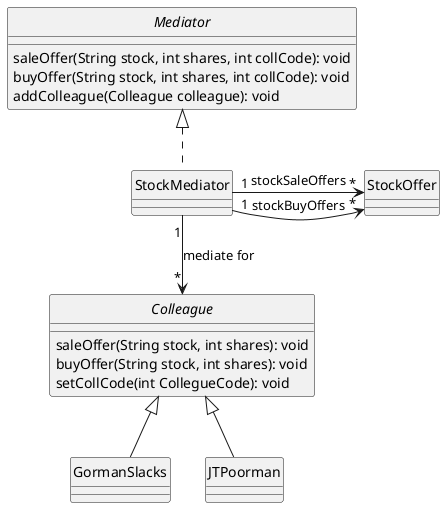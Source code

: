 @startuml Diagramme de classe
skinparam style strictuml

interface Mediator {
	 saleOffer(String stock, int shares, int collCode): void
	 buyOffer(String stock, int shares, int collCode): void
	 addColleague(Colleague colleague): void
}


abstract class  Colleague {
  	  saleOffer(String stock, int shares): void
	  buyOffer(String stock, int shares): void
	  setCollCode(int CollegueCode): void
}
class StockOffer
class GormanSlacks extends Colleague
class JTPoorman extends Colleague
class StockMediator implements Mediator

StockMediator "1" --> "*" Colleague: mediate for
StockMediator "1" -right-> "*" StockOffer: stockBuyOffers
StockMediator "1" --> "*" StockOffer: stockSaleOffers
	
@enduml